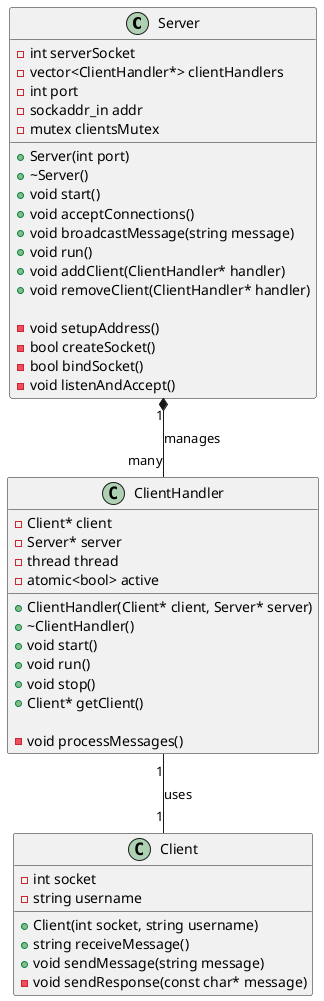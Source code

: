 @startuml Class Diagram

class Server {
    - int serverSocket
    - vector<ClientHandler*> clientHandlers
    - int port
    - sockaddr_in addr
    - mutex clientsMutex

    + Server(int port)
    + ~Server()
    + void start()
    + void acceptConnections()
    + void broadcastMessage(string message)
    + void run()
    + void addClient(ClientHandler* handler)
    + void removeClient(ClientHandler* handler)

    - void setupAddress()
    - bool createSocket()
    - bool bindSocket()
    - void listenAndAccept()
}

class Client {
    - int socket
    - string username

    + Client(int socket, string username)
    + string receiveMessage()
    + void sendMessage(string message)
    - void sendResponse(const char* message)
}

class ClientHandler {
    - Client* client
    - Server* server
    - thread thread
    - atomic<bool> active

    + ClientHandler(Client* client, Server* server)
    + ~ClientHandler()
    + void start()
    + void run()
    + void stop()
    + Client* getClient()

    - void processMessages()
}

Server "1" *-- "many" ClientHandler : manages
ClientHandler "1" -- "1" Client : uses

@enduml
